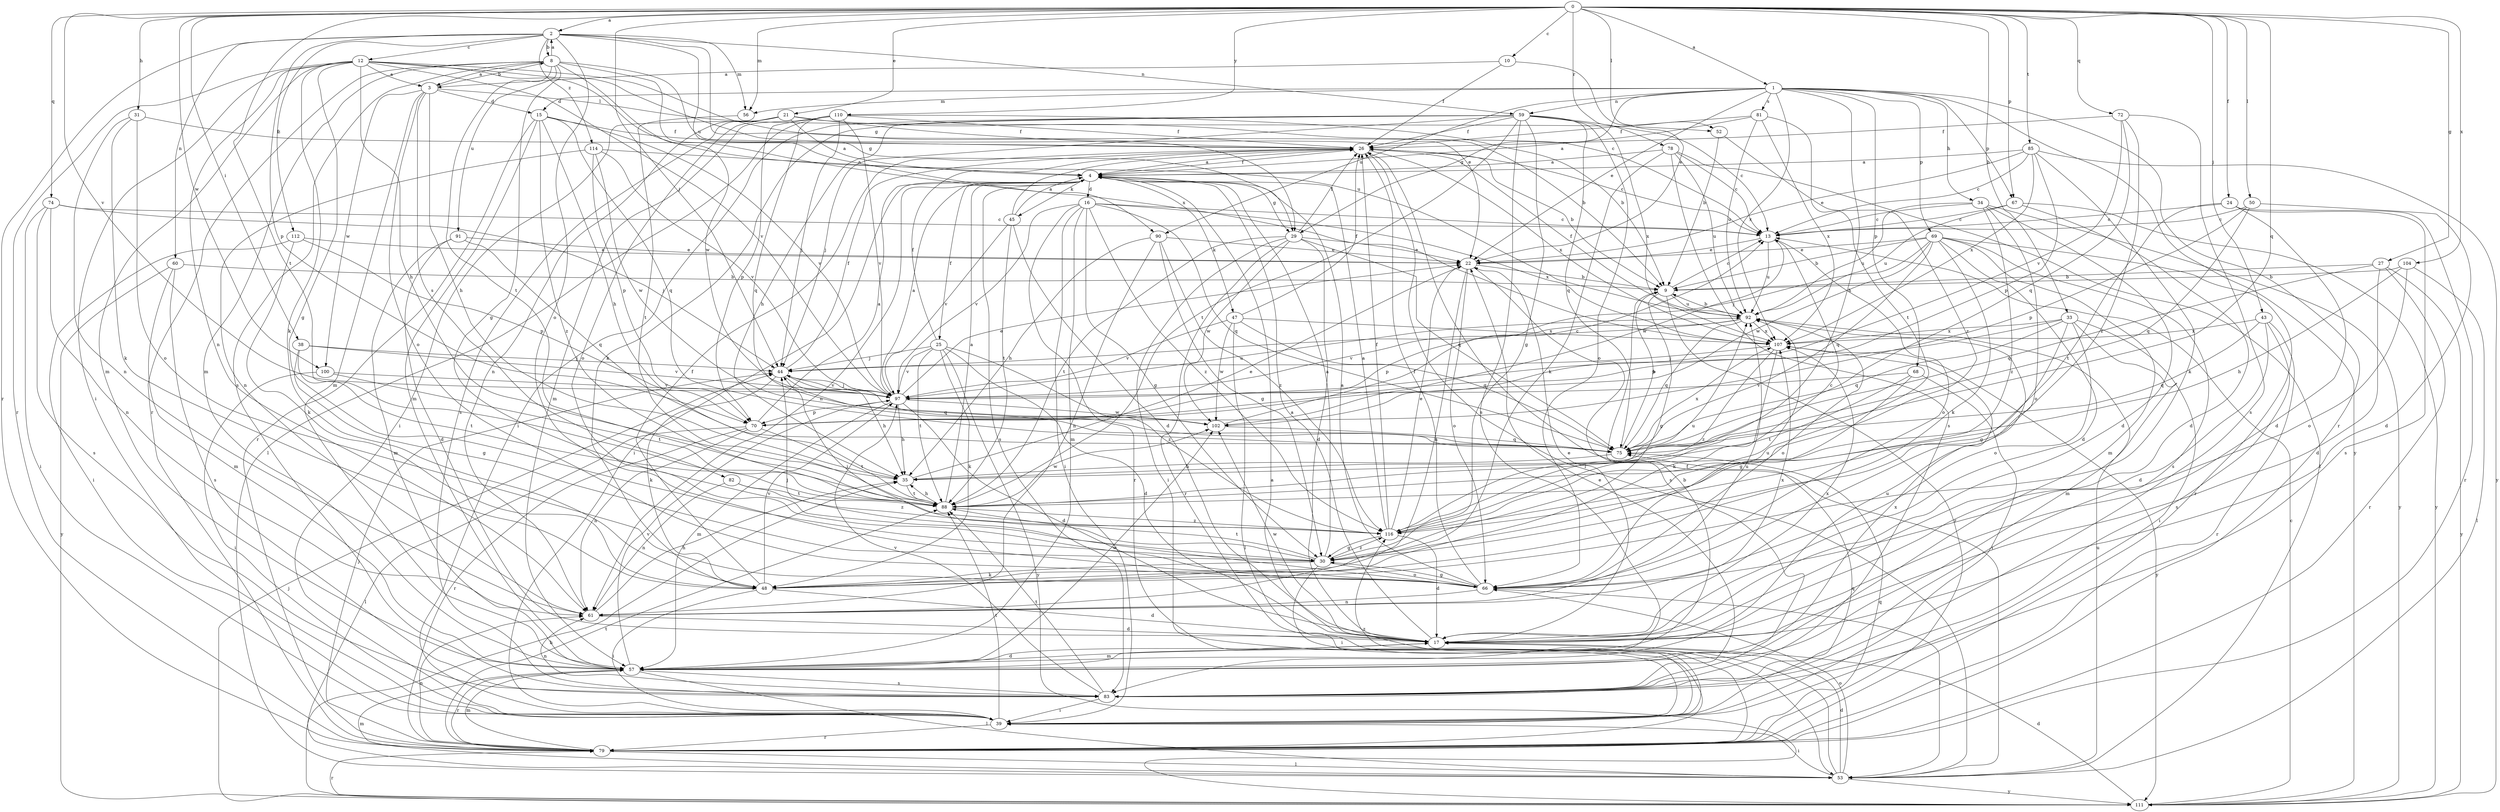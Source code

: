 strict digraph  {
0;
1;
2;
3;
4;
8;
9;
10;
12;
13;
15;
16;
17;
21;
22;
24;
25;
26;
27;
29;
30;
31;
33;
34;
35;
38;
39;
43;
44;
45;
47;
48;
50;
52;
53;
56;
57;
59;
60;
61;
66;
67;
68;
69;
70;
72;
74;
75;
78;
79;
81;
82;
83;
85;
88;
90;
91;
92;
97;
100;
102;
104;
107;
110;
111;
112;
114;
116;
0 -> 1  [label=a];
0 -> 2  [label=a];
0 -> 10  [label=c];
0 -> 21  [label=e];
0 -> 24  [label=f];
0 -> 27  [label=g];
0 -> 31  [label=h];
0 -> 33  [label=h];
0 -> 38  [label=i];
0 -> 43  [label=j];
0 -> 44  [label=j];
0 -> 50  [label=l];
0 -> 52  [label=l];
0 -> 56  [label=m];
0 -> 67  [label=p];
0 -> 72  [label=q];
0 -> 74  [label=q];
0 -> 75  [label=q];
0 -> 78  [label=r];
0 -> 85  [label=t];
0 -> 88  [label=t];
0 -> 97  [label=v];
0 -> 100  [label=w];
0 -> 104  [label=x];
0 -> 110  [label=y];
1 -> 15  [label=d];
1 -> 22  [label=e];
1 -> 29  [label=g];
1 -> 34  [label=h];
1 -> 35  [label=h];
1 -> 56  [label=m];
1 -> 59  [label=n];
1 -> 67  [label=p];
1 -> 68  [label=p];
1 -> 69  [label=p];
1 -> 79  [label=r];
1 -> 81  [label=s];
1 -> 90  [label=u];
1 -> 107  [label=x];
1 -> 111  [label=y];
2 -> 8  [label=b];
2 -> 12  [label=c];
2 -> 29  [label=g];
2 -> 56  [label=m];
2 -> 59  [label=n];
2 -> 60  [label=n];
2 -> 66  [label=o];
2 -> 70  [label=p];
2 -> 79  [label=r];
2 -> 90  [label=u];
2 -> 112  [label=z];
2 -> 114  [label=z];
3 -> 8  [label=b];
3 -> 15  [label=d];
3 -> 35  [label=h];
3 -> 52  [label=l];
3 -> 57  [label=m];
3 -> 66  [label=o];
3 -> 82  [label=s];
3 -> 100  [label=w];
4 -> 16  [label=d];
4 -> 25  [label=f];
4 -> 26  [label=f];
4 -> 29  [label=g];
4 -> 39  [label=i];
4 -> 45  [label=k];
4 -> 47  [label=k];
4 -> 61  [label=n];
4 -> 83  [label=s];
8 -> 2  [label=a];
8 -> 3  [label=a];
8 -> 29  [label=g];
8 -> 30  [label=g];
8 -> 57  [label=m];
8 -> 79  [label=r];
8 -> 83  [label=s];
8 -> 88  [label=t];
8 -> 91  [label=u];
8 -> 102  [label=w];
8 -> 107  [label=x];
9 -> 13  [label=c];
9 -> 30  [label=g];
9 -> 79  [label=r];
9 -> 92  [label=u];
10 -> 3  [label=a];
10 -> 22  [label=e];
10 -> 26  [label=f];
12 -> 3  [label=a];
12 -> 13  [label=c];
12 -> 22  [label=e];
12 -> 30  [label=g];
12 -> 35  [label=h];
12 -> 39  [label=i];
12 -> 48  [label=k];
12 -> 57  [label=m];
12 -> 61  [label=n];
12 -> 79  [label=r];
12 -> 92  [label=u];
12 -> 97  [label=v];
13 -> 22  [label=e];
13 -> 66  [label=o];
13 -> 92  [label=u];
13 -> 102  [label=w];
15 -> 26  [label=f];
15 -> 35  [label=h];
15 -> 57  [label=m];
15 -> 75  [label=q];
15 -> 79  [label=r];
15 -> 97  [label=v];
15 -> 116  [label=z];
16 -> 13  [label=c];
16 -> 30  [label=g];
16 -> 39  [label=i];
16 -> 57  [label=m];
16 -> 75  [label=q];
16 -> 79  [label=r];
16 -> 97  [label=v];
16 -> 107  [label=x];
16 -> 116  [label=z];
17 -> 4  [label=a];
17 -> 22  [label=e];
17 -> 57  [label=m];
17 -> 102  [label=w];
17 -> 107  [label=x];
21 -> 4  [label=a];
21 -> 9  [label=b];
21 -> 26  [label=f];
21 -> 39  [label=i];
21 -> 61  [label=n];
21 -> 66  [label=o];
21 -> 83  [label=s];
22 -> 9  [label=b];
22 -> 61  [label=n];
22 -> 66  [label=o];
22 -> 83  [label=s];
24 -> 13  [label=c];
24 -> 17  [label=d];
24 -> 79  [label=r];
24 -> 83  [label=s];
24 -> 88  [label=t];
25 -> 17  [label=d];
25 -> 26  [label=f];
25 -> 44  [label=j];
25 -> 48  [label=k];
25 -> 88  [label=t];
25 -> 97  [label=v];
25 -> 111  [label=y];
25 -> 116  [label=z];
26 -> 4  [label=a];
26 -> 9  [label=b];
26 -> 13  [label=c];
26 -> 53  [label=l];
26 -> 107  [label=x];
27 -> 9  [label=b];
27 -> 17  [label=d];
27 -> 75  [label=q];
27 -> 79  [label=r];
27 -> 111  [label=y];
29 -> 17  [label=d];
29 -> 22  [label=e];
29 -> 26  [label=f];
29 -> 39  [label=i];
29 -> 75  [label=q];
29 -> 79  [label=r];
29 -> 88  [label=t];
29 -> 102  [label=w];
30 -> 4  [label=a];
30 -> 39  [label=i];
30 -> 44  [label=j];
30 -> 48  [label=k];
30 -> 66  [label=o];
30 -> 88  [label=t];
30 -> 116  [label=z];
31 -> 26  [label=f];
31 -> 48  [label=k];
31 -> 61  [label=n];
31 -> 66  [label=o];
33 -> 30  [label=g];
33 -> 39  [label=i];
33 -> 57  [label=m];
33 -> 66  [label=o];
33 -> 70  [label=p];
33 -> 75  [label=q];
33 -> 107  [label=x];
34 -> 13  [label=c];
34 -> 17  [label=d];
34 -> 66  [label=o];
34 -> 92  [label=u];
34 -> 111  [label=y];
34 -> 116  [label=z];
35 -> 22  [label=e];
35 -> 88  [label=t];
38 -> 30  [label=g];
38 -> 44  [label=j];
38 -> 88  [label=t];
38 -> 97  [label=v];
39 -> 75  [label=q];
39 -> 79  [label=r];
39 -> 88  [label=t];
39 -> 116  [label=z];
43 -> 17  [label=d];
43 -> 75  [label=q];
43 -> 79  [label=r];
43 -> 83  [label=s];
43 -> 107  [label=x];
44 -> 26  [label=f];
44 -> 35  [label=h];
44 -> 48  [label=k];
44 -> 75  [label=q];
44 -> 97  [label=v];
45 -> 4  [label=a];
45 -> 17  [label=d];
45 -> 26  [label=f];
45 -> 88  [label=t];
45 -> 97  [label=v];
47 -> 26  [label=f];
47 -> 53  [label=l];
47 -> 75  [label=q];
47 -> 97  [label=v];
47 -> 102  [label=w];
47 -> 107  [label=x];
48 -> 17  [label=d];
48 -> 26  [label=f];
48 -> 39  [label=i];
48 -> 97  [label=v];
50 -> 13  [label=c];
50 -> 17  [label=d];
50 -> 70  [label=p];
50 -> 75  [label=q];
52 -> 9  [label=b];
52 -> 116  [label=z];
53 -> 4  [label=a];
53 -> 17  [label=d];
53 -> 26  [label=f];
53 -> 39  [label=i];
53 -> 57  [label=m];
53 -> 66  [label=o];
53 -> 92  [label=u];
53 -> 111  [label=y];
56 -> 88  [label=t];
57 -> 9  [label=b];
57 -> 17  [label=d];
57 -> 53  [label=l];
57 -> 79  [label=r];
57 -> 83  [label=s];
57 -> 92  [label=u];
57 -> 97  [label=v];
57 -> 102  [label=w];
57 -> 107  [label=x];
59 -> 13  [label=c];
59 -> 26  [label=f];
59 -> 30  [label=g];
59 -> 35  [label=h];
59 -> 39  [label=i];
59 -> 44  [label=j];
59 -> 48  [label=k];
59 -> 66  [label=o];
59 -> 75  [label=q];
59 -> 83  [label=s];
59 -> 88  [label=t];
59 -> 107  [label=x];
60 -> 9  [label=b];
60 -> 57  [label=m];
60 -> 83  [label=s];
60 -> 111  [label=y];
61 -> 17  [label=d];
61 -> 35  [label=h];
61 -> 92  [label=u];
61 -> 107  [label=x];
66 -> 4  [label=a];
66 -> 26  [label=f];
66 -> 30  [label=g];
66 -> 44  [label=j];
66 -> 53  [label=l];
66 -> 61  [label=n];
66 -> 92  [label=u];
67 -> 13  [label=c];
67 -> 17  [label=d];
67 -> 92  [label=u];
67 -> 111  [label=y];
68 -> 30  [label=g];
68 -> 39  [label=i];
68 -> 88  [label=t];
68 -> 97  [label=v];
69 -> 9  [label=b];
69 -> 17  [label=d];
69 -> 22  [label=e];
69 -> 44  [label=j];
69 -> 48  [label=k];
69 -> 57  [label=m];
69 -> 75  [label=q];
69 -> 79  [label=r];
69 -> 83  [label=s];
69 -> 102  [label=w];
70 -> 4  [label=a];
70 -> 53  [label=l];
70 -> 61  [label=n];
70 -> 79  [label=r];
70 -> 88  [label=t];
72 -> 26  [label=f];
72 -> 75  [label=q];
72 -> 83  [label=s];
72 -> 97  [label=v];
72 -> 116  [label=z];
74 -> 13  [label=c];
74 -> 39  [label=i];
74 -> 44  [label=j];
74 -> 61  [label=n];
74 -> 83  [label=s];
75 -> 9  [label=b];
75 -> 35  [label=h];
75 -> 107  [label=x];
78 -> 4  [label=a];
78 -> 13  [label=c];
78 -> 48  [label=k];
78 -> 53  [label=l];
78 -> 83  [label=s];
78 -> 92  [label=u];
79 -> 44  [label=j];
79 -> 53  [label=l];
79 -> 57  [label=m];
79 -> 61  [label=n];
79 -> 75  [label=q];
79 -> 88  [label=t];
81 -> 4  [label=a];
81 -> 26  [label=f];
81 -> 88  [label=t];
81 -> 92  [label=u];
81 -> 107  [label=x];
82 -> 61  [label=n];
82 -> 88  [label=t];
82 -> 116  [label=z];
83 -> 22  [label=e];
83 -> 39  [label=i];
83 -> 61  [label=n];
83 -> 88  [label=t];
83 -> 97  [label=v];
85 -> 4  [label=a];
85 -> 13  [label=c];
85 -> 22  [label=e];
85 -> 48  [label=k];
85 -> 70  [label=p];
85 -> 107  [label=x];
85 -> 111  [label=y];
88 -> 4  [label=a];
88 -> 35  [label=h];
88 -> 102  [label=w];
88 -> 116  [label=z];
90 -> 22  [label=e];
90 -> 30  [label=g];
90 -> 35  [label=h];
90 -> 61  [label=n];
90 -> 116  [label=z];
91 -> 17  [label=d];
91 -> 22  [label=e];
91 -> 57  [label=m];
91 -> 75  [label=q];
92 -> 9  [label=b];
92 -> 26  [label=f];
92 -> 66  [label=o];
92 -> 70  [label=p];
92 -> 75  [label=q];
92 -> 97  [label=v];
92 -> 107  [label=x];
97 -> 4  [label=a];
97 -> 17  [label=d];
97 -> 22  [label=e];
97 -> 35  [label=h];
97 -> 44  [label=j];
97 -> 57  [label=m];
97 -> 70  [label=p];
97 -> 92  [label=u];
97 -> 102  [label=w];
100 -> 39  [label=i];
100 -> 88  [label=t];
100 -> 97  [label=v];
102 -> 13  [label=c];
102 -> 75  [label=q];
104 -> 9  [label=b];
104 -> 35  [label=h];
104 -> 53  [label=l];
104 -> 66  [label=o];
107 -> 44  [label=j];
107 -> 48  [label=k];
107 -> 111  [label=y];
107 -> 116  [label=z];
110 -> 9  [label=b];
110 -> 26  [label=f];
110 -> 44  [label=j];
110 -> 53  [label=l];
110 -> 57  [label=m];
110 -> 70  [label=p];
110 -> 75  [label=q];
110 -> 97  [label=v];
111 -> 13  [label=c];
111 -> 17  [label=d];
111 -> 35  [label=h];
111 -> 44  [label=j];
111 -> 79  [label=r];
112 -> 22  [label=e];
112 -> 39  [label=i];
112 -> 48  [label=k];
112 -> 70  [label=p];
114 -> 4  [label=a];
114 -> 61  [label=n];
114 -> 70  [label=p];
114 -> 97  [label=v];
114 -> 102  [label=w];
116 -> 4  [label=a];
116 -> 13  [label=c];
116 -> 17  [label=d];
116 -> 22  [label=e];
116 -> 26  [label=f];
116 -> 30  [label=g];
116 -> 92  [label=u];
}
